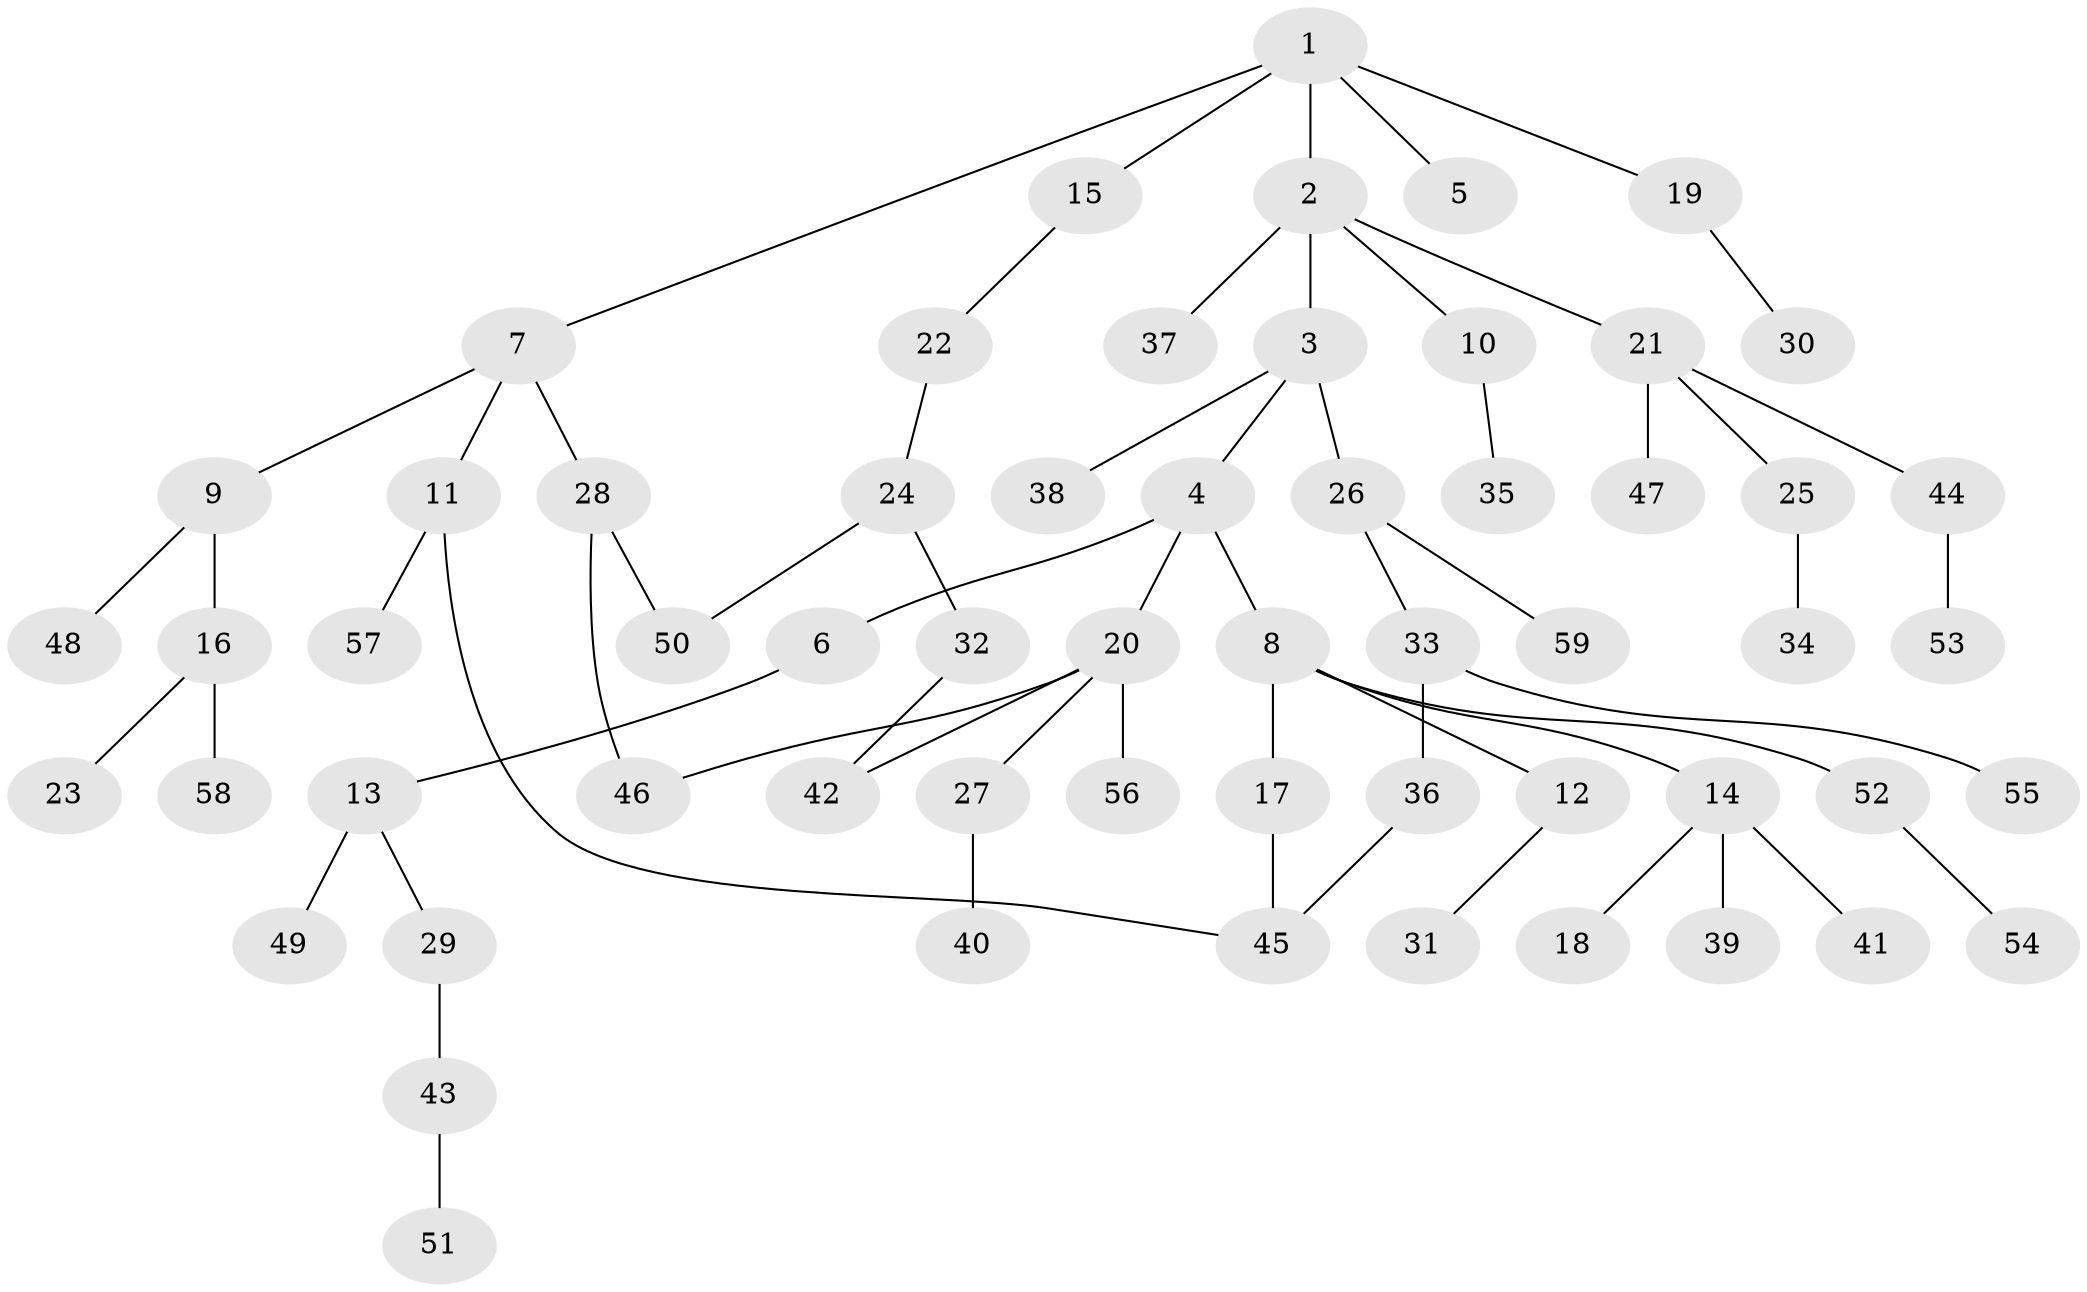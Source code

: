 // coarse degree distribution, {2: 0.2571428571428571, 4: 0.17142857142857143, 1: 0.5142857142857142, 7: 0.05714285714285714}
// Generated by graph-tools (version 1.1) at 2025/45/03/04/25 21:45:08]
// undirected, 59 vertices, 63 edges
graph export_dot {
graph [start="1"]
  node [color=gray90,style=filled];
  1;
  2;
  3;
  4;
  5;
  6;
  7;
  8;
  9;
  10;
  11;
  12;
  13;
  14;
  15;
  16;
  17;
  18;
  19;
  20;
  21;
  22;
  23;
  24;
  25;
  26;
  27;
  28;
  29;
  30;
  31;
  32;
  33;
  34;
  35;
  36;
  37;
  38;
  39;
  40;
  41;
  42;
  43;
  44;
  45;
  46;
  47;
  48;
  49;
  50;
  51;
  52;
  53;
  54;
  55;
  56;
  57;
  58;
  59;
  1 -- 2;
  1 -- 5;
  1 -- 7;
  1 -- 15;
  1 -- 19;
  2 -- 3;
  2 -- 10;
  2 -- 21;
  2 -- 37;
  3 -- 4;
  3 -- 26;
  3 -- 38;
  4 -- 6;
  4 -- 8;
  4 -- 20;
  6 -- 13;
  7 -- 9;
  7 -- 11;
  7 -- 28;
  8 -- 12;
  8 -- 14;
  8 -- 17;
  8 -- 52;
  9 -- 16;
  9 -- 48;
  10 -- 35;
  11 -- 57;
  11 -- 45;
  12 -- 31;
  13 -- 29;
  13 -- 49;
  14 -- 18;
  14 -- 39;
  14 -- 41;
  15 -- 22;
  16 -- 23;
  16 -- 58;
  17 -- 45;
  19 -- 30;
  20 -- 27;
  20 -- 42;
  20 -- 46;
  20 -- 56;
  21 -- 25;
  21 -- 44;
  21 -- 47;
  22 -- 24;
  24 -- 32;
  24 -- 50;
  25 -- 34;
  26 -- 33;
  26 -- 59;
  27 -- 40;
  28 -- 50;
  28 -- 46;
  29 -- 43;
  32 -- 42;
  33 -- 36;
  33 -- 55;
  36 -- 45;
  43 -- 51;
  44 -- 53;
  52 -- 54;
}
